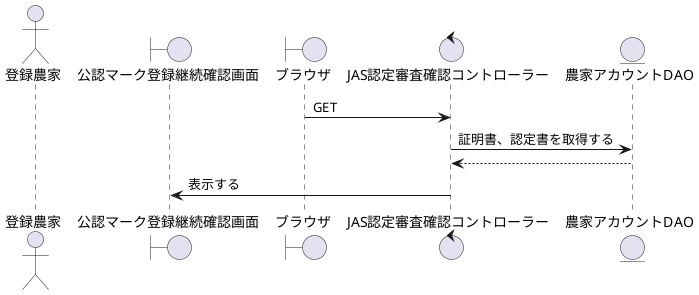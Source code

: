 @startuml 公認マーク登録継続確認画面を表示

actor    "登録農家" as act
boundary "公認マーク登録継続確認画面" as Top
boundary "ブラウザ" as brz
control  "JAS認定審査確認コントローラー" as Acquisition_c
entity   "農家アカウントDAO" as Farmer_dao

'-------------------------------------------------------------------------------------------

brz -> Acquisition_c : GET
Acquisition_c -> Farmer_dao : 証明書、認定書を取得する
Acquisition_c <-- Farmer_dao
Top <- Acquisition_c : 表示する

@enduml